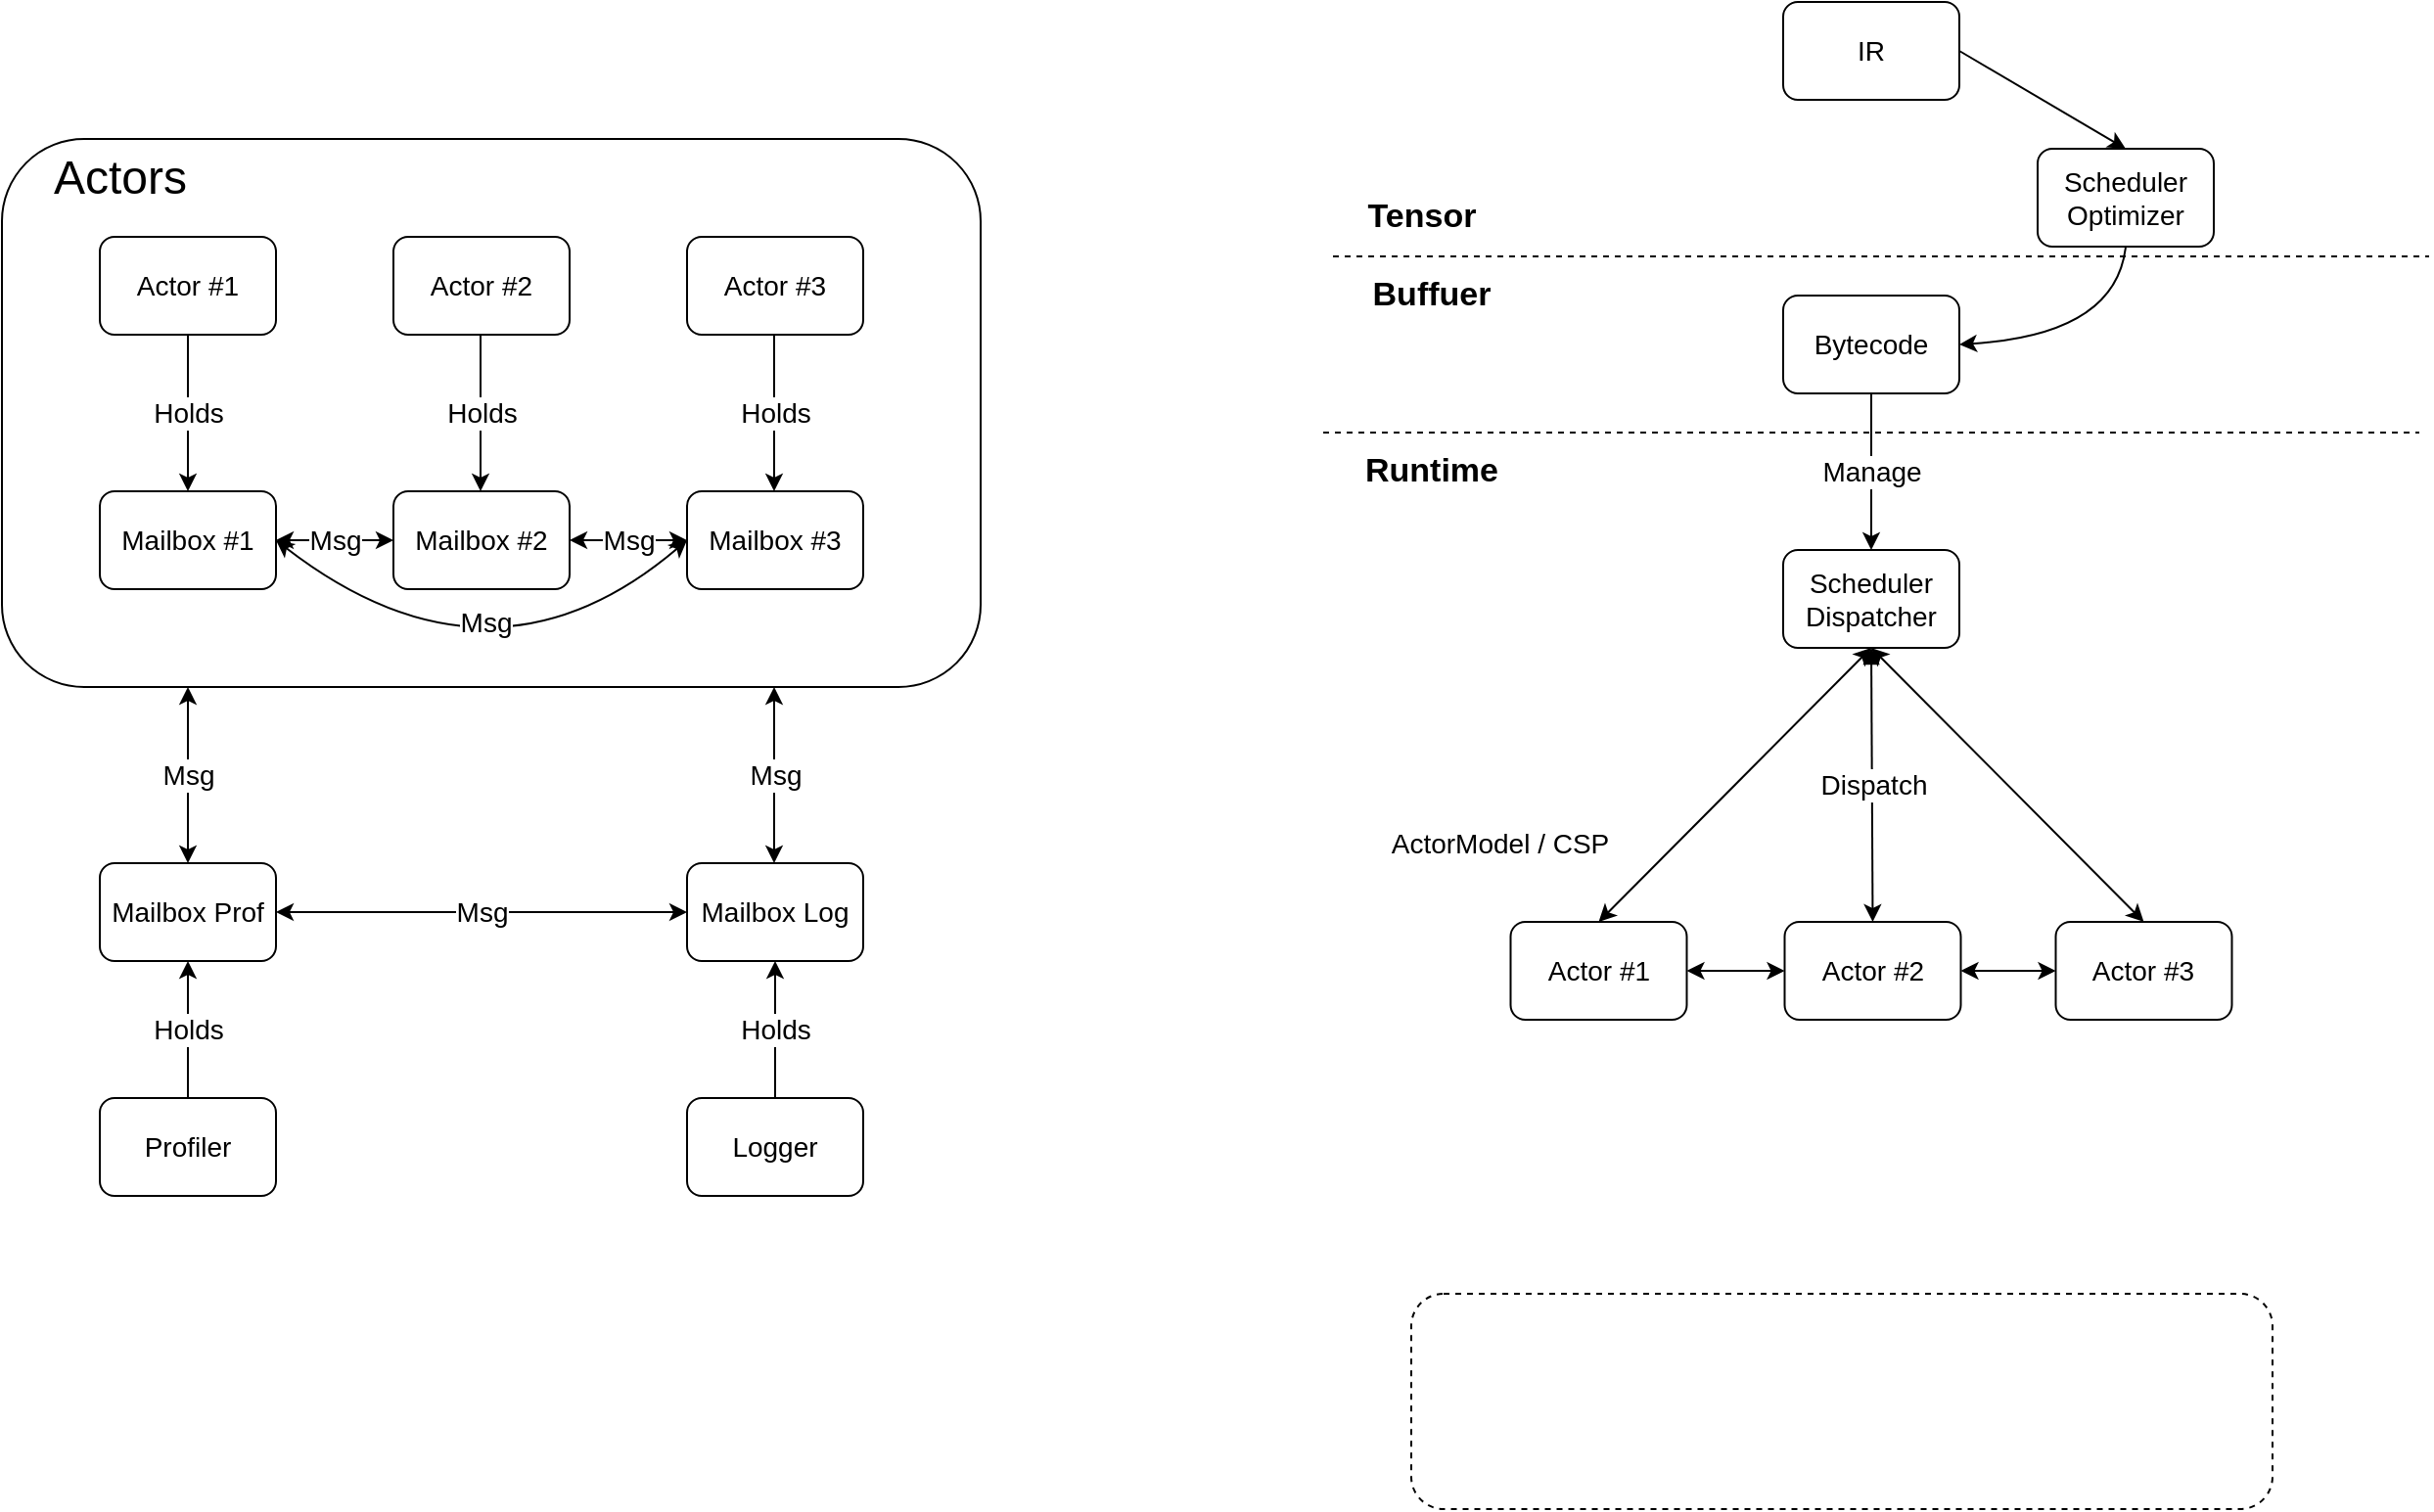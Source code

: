 <mxfile version="19.0.2" type="github" pages="2">
  <diagram id="C5RBs43oDa-KdzZeNtuy" name="flow">
    <mxGraphModel dx="1865" dy="675" grid="1" gridSize="10" guides="1" tooltips="1" connect="1" arrows="1" fold="1" page="1" pageScale="1" pageWidth="827" pageHeight="1169" math="0" shadow="0">
      <root>
        <mxCell id="WIyWlLk6GJQsqaUBKTNV-0" />
        <mxCell id="WIyWlLk6GJQsqaUBKTNV-1" parent="WIyWlLk6GJQsqaUBKTNV-0" />
        <mxCell id="vKvuOd5WfspxJ3sKfBwi-32" value="" style="rounded=1;whiteSpace=wrap;html=1;fillColor=#FFFFFF;" vertex="1" parent="WIyWlLk6GJQsqaUBKTNV-1">
          <mxGeometry x="-680" y="110" width="500" height="280" as="geometry" />
        </mxCell>
        <mxCell id="GxpNQqLrR4lgnH7dVVDZ-0" value="&lt;font style=&quot;font-size: 14px;&quot;&gt;IR&lt;/font&gt;" style="rounded=1;whiteSpace=wrap;html=1;" parent="WIyWlLk6GJQsqaUBKTNV-1" vertex="1">
          <mxGeometry x="230" y="40" width="90" height="50" as="geometry" />
        </mxCell>
        <mxCell id="GxpNQqLrR4lgnH7dVVDZ-2" value="&lt;font style=&quot;font-size: 14px;&quot;&gt;Bytecode&lt;/font&gt;" style="rounded=1;whiteSpace=wrap;html=1;" parent="WIyWlLk6GJQsqaUBKTNV-1" vertex="1">
          <mxGeometry x="230" y="190" width="90" height="50" as="geometry" />
        </mxCell>
        <mxCell id="GxpNQqLrR4lgnH7dVVDZ-5" value="" style="endArrow=none;dashed=1;html=1;" parent="WIyWlLk6GJQsqaUBKTNV-1" edge="1">
          <mxGeometry width="50" height="50" relative="1" as="geometry">
            <mxPoint x="-5" y="260" as="sourcePoint" />
            <mxPoint x="555" y="260" as="targetPoint" />
          </mxGeometry>
        </mxCell>
        <mxCell id="GxpNQqLrR4lgnH7dVVDZ-6" value="&lt;b&gt;&lt;font style=&quot;font-size: 17px;&quot;&gt;Runtime&lt;/font&gt;&lt;/b&gt;" style="text;html=1;align=center;verticalAlign=middle;resizable=0;points=[];autosize=1;strokeColor=none;fillColor=none;" parent="WIyWlLk6GJQsqaUBKTNV-1" vertex="1">
          <mxGeometry x="10" y="270" width="80" height="20" as="geometry" />
        </mxCell>
        <mxCell id="GxpNQqLrR4lgnH7dVVDZ-7" value="&lt;font style=&quot;font-size: 14px;&quot;&gt;Actor #1&lt;/font&gt;" style="rounded=1;whiteSpace=wrap;html=1;" parent="WIyWlLk6GJQsqaUBKTNV-1" vertex="1">
          <mxGeometry x="90.75" y="510" width="90" height="50" as="geometry" />
        </mxCell>
        <mxCell id="GxpNQqLrR4lgnH7dVVDZ-8" value="&lt;font style=&quot;font-size: 14px;&quot;&gt;Scheduler&lt;br&gt;Dispatcher&lt;/font&gt;" style="rounded=1;whiteSpace=wrap;html=1;" parent="WIyWlLk6GJQsqaUBKTNV-1" vertex="1">
          <mxGeometry x="230" y="320" width="90" height="50" as="geometry" />
        </mxCell>
        <mxCell id="GxpNQqLrR4lgnH7dVVDZ-9" value="&lt;font style=&quot;font-size: 14px;&quot;&gt;Actor #2&lt;/font&gt;" style="rounded=1;whiteSpace=wrap;html=1;" parent="WIyWlLk6GJQsqaUBKTNV-1" vertex="1">
          <mxGeometry x="230.75" y="510" width="90" height="50" as="geometry" />
        </mxCell>
        <mxCell id="GxpNQqLrR4lgnH7dVVDZ-10" value="&lt;font style=&quot;font-size: 14px;&quot;&gt;Actor #3&lt;/font&gt;" style="rounded=1;whiteSpace=wrap;html=1;" parent="WIyWlLk6GJQsqaUBKTNV-1" vertex="1">
          <mxGeometry x="369.25" y="510" width="90" height="50" as="geometry" />
        </mxCell>
        <mxCell id="GxpNQqLrR4lgnH7dVVDZ-16" value="" style="endArrow=classic;startArrow=classic;html=1;entryX=0;entryY=0.5;entryDx=0;entryDy=0;exitX=1;exitY=0.5;exitDx=0;exitDy=0;" parent="WIyWlLk6GJQsqaUBKTNV-1" source="GxpNQqLrR4lgnH7dVVDZ-7" target="GxpNQqLrR4lgnH7dVVDZ-9" edge="1">
          <mxGeometry width="50" height="50" relative="1" as="geometry">
            <mxPoint x="110.75" y="720" as="sourcePoint" />
            <mxPoint x="250.75" y="580" as="targetPoint" />
          </mxGeometry>
        </mxCell>
        <mxCell id="GxpNQqLrR4lgnH7dVVDZ-17" value="" style="endArrow=classic;startArrow=classic;html=1;entryX=0;entryY=0.5;entryDx=0;entryDy=0;exitX=1;exitY=0.5;exitDx=0;exitDy=0;" parent="WIyWlLk6GJQsqaUBKTNV-1" source="GxpNQqLrR4lgnH7dVVDZ-9" target="GxpNQqLrR4lgnH7dVVDZ-10" edge="1">
          <mxGeometry width="50" height="50" relative="1" as="geometry">
            <mxPoint x="200.75" y="720" as="sourcePoint" />
            <mxPoint x="340.75" y="580" as="targetPoint" />
          </mxGeometry>
        </mxCell>
        <mxCell id="mCp2D2DZsQye_z4wcUXH-2" value="" style="endArrow=classic;rounded=0;fontSize=16;entryX=0.5;entryY=0;entryDx=0;entryDy=0;exitX=0.5;exitY=1;exitDx=0;exitDy=0;labelBorderColor=none;html=1;verticalAlign=middle;startArrow=block;startFill=1;" parent="WIyWlLk6GJQsqaUBKTNV-1" source="GxpNQqLrR4lgnH7dVVDZ-8" target="GxpNQqLrR4lgnH7dVVDZ-9" edge="1">
          <mxGeometry relative="1" as="geometry">
            <mxPoint x="380" y="350" as="sourcePoint" />
            <mxPoint x="480" y="350" as="targetPoint" />
          </mxGeometry>
        </mxCell>
        <mxCell id="mCp2D2DZsQye_z4wcUXH-3" value="Dispatch" style="edgeLabel;resizable=0;html=1;align=center;verticalAlign=middle;fontSize=14;" parent="mCp2D2DZsQye_z4wcUXH-2" connectable="0" vertex="1">
          <mxGeometry relative="1" as="geometry" />
        </mxCell>
        <mxCell id="mCp2D2DZsQye_z4wcUXH-6" value="" style="endArrow=classic;startArrow=classic;html=1;entryX=0.5;entryY=0;entryDx=0;entryDy=0;exitX=0.5;exitY=1;exitDx=0;exitDy=0;" parent="WIyWlLk6GJQsqaUBKTNV-1" source="GxpNQqLrR4lgnH7dVVDZ-8" target="GxpNQqLrR4lgnH7dVVDZ-7" edge="1">
          <mxGeometry width="50" height="50" relative="1" as="geometry">
            <mxPoint x="365" y="400" as="sourcePoint" />
            <mxPoint x="413.5" y="400" as="targetPoint" />
            <Array as="points" />
          </mxGeometry>
        </mxCell>
        <mxCell id="mCp2D2DZsQye_z4wcUXH-7" value="" style="endArrow=classic;startArrow=classic;html=1;entryX=0.5;entryY=0;entryDx=0;entryDy=0;exitX=0.5;exitY=1;exitDx=0;exitDy=0;" parent="WIyWlLk6GJQsqaUBKTNV-1" source="GxpNQqLrR4lgnH7dVVDZ-8" target="GxpNQqLrR4lgnH7dVVDZ-10" edge="1">
          <mxGeometry width="50" height="50" relative="1" as="geometry">
            <mxPoint x="340" y="600" as="sourcePoint" />
            <mxPoint x="388.5" y="600" as="targetPoint" />
          </mxGeometry>
        </mxCell>
        <mxCell id="JdIXmPIAXFxYYO2-05fA-1" value="&lt;font style=&quot;font-size: 14px;&quot;&gt;Scheduler&lt;br&gt;Optimizer&lt;/font&gt;" style="rounded=1;whiteSpace=wrap;html=1;" parent="WIyWlLk6GJQsqaUBKTNV-1" vertex="1">
          <mxGeometry x="360" y="115" width="90" height="50" as="geometry" />
        </mxCell>
        <mxCell id="JdIXmPIAXFxYYO2-05fA-2" value="" style="curved=1;endArrow=classic;html=1;rounded=0;labelBorderColor=none;fontSize=16;fontColor=#99FFCC;exitX=1;exitY=0.5;exitDx=0;exitDy=0;entryX=0.5;entryY=0;entryDx=0;entryDy=0;" parent="WIyWlLk6GJQsqaUBKTNV-1" source="GxpNQqLrR4lgnH7dVVDZ-0" target="JdIXmPIAXFxYYO2-05fA-1" edge="1">
          <mxGeometry width="50" height="50" relative="1" as="geometry">
            <mxPoint x="400" y="360" as="sourcePoint" />
            <mxPoint x="450" y="310" as="targetPoint" />
          </mxGeometry>
        </mxCell>
        <mxCell id="JdIXmPIAXFxYYO2-05fA-4" value="" style="endArrow=classic;rounded=0;fontSize=16;labelBorderColor=none;html=1;verticalAlign=middle;startArrow=none;startFill=0;exitX=0.5;exitY=1;exitDx=0;exitDy=0;entryX=0.5;entryY=0;entryDx=0;entryDy=0;" parent="WIyWlLk6GJQsqaUBKTNV-1" source="A3YoOnqOYl5nuhbCR5Bo-2" target="A3YoOnqOYl5nuhbCR5Bo-5" edge="1">
          <mxGeometry relative="1" as="geometry">
            <mxPoint x="-150" y="110" as="sourcePoint" />
            <mxPoint x="560" y="250" as="targetPoint" />
            <Array as="points">
              <mxPoint x="-585" y="230" />
            </Array>
          </mxGeometry>
        </mxCell>
        <mxCell id="JdIXmPIAXFxYYO2-05fA-5" value="Holds" style="edgeLabel;resizable=0;html=1;align=center;verticalAlign=middle;fontSize=14;" parent="JdIXmPIAXFxYYO2-05fA-4" connectable="0" vertex="1">
          <mxGeometry relative="1" as="geometry" />
        </mxCell>
        <mxCell id="JdIXmPIAXFxYYO2-05fA-6" value="" style="curved=1;endArrow=classic;html=1;rounded=0;labelBorderColor=none;fontSize=16;fontColor=#99FFCC;exitX=0.5;exitY=1;exitDx=0;exitDy=0;entryX=1;entryY=0.5;entryDx=0;entryDy=0;" parent="WIyWlLk6GJQsqaUBKTNV-1" source="JdIXmPIAXFxYYO2-05fA-1" target="GxpNQqLrR4lgnH7dVVDZ-2" edge="1">
          <mxGeometry width="50" height="50" relative="1" as="geometry">
            <mxPoint x="520" y="165" as="sourcePoint" />
            <mxPoint x="605" y="215" as="targetPoint" />
            <Array as="points">
              <mxPoint x="400" y="210" />
            </Array>
          </mxGeometry>
        </mxCell>
        <mxCell id="JdIXmPIAXFxYYO2-05fA-7" value="" style="endArrow=classic;rounded=0;fontSize=16;exitX=0.5;exitY=1;exitDx=0;exitDy=0;labelBorderColor=none;html=1;verticalAlign=middle;startArrow=none;startFill=0;entryX=0.5;entryY=0;entryDx=0;entryDy=0;" parent="WIyWlLk6GJQsqaUBKTNV-1" source="GxpNQqLrR4lgnH7dVVDZ-2" target="GxpNQqLrR4lgnH7dVVDZ-8" edge="1">
          <mxGeometry relative="1" as="geometry">
            <mxPoint x="274.5" y="250" as="sourcePoint" />
            <mxPoint x="275" y="350" as="targetPoint" />
          </mxGeometry>
        </mxCell>
        <mxCell id="JdIXmPIAXFxYYO2-05fA-8" value="Manage" style="edgeLabel;resizable=0;html=1;align=center;verticalAlign=middle;fontSize=14;" parent="JdIXmPIAXFxYYO2-05fA-7" connectable="0" vertex="1">
          <mxGeometry relative="1" as="geometry" />
        </mxCell>
        <mxCell id="JdIXmPIAXFxYYO2-05fA-11" value="" style="rounded=1;whiteSpace=wrap;html=1;fontSize=14;fontColor=#99FFCC;fillColor=none;dashed=1;shadow=0;sketch=0;glass=0;" parent="WIyWlLk6GJQsqaUBKTNV-1" vertex="1">
          <mxGeometry x="40" y="700" width="440" height="110" as="geometry" />
        </mxCell>
        <mxCell id="JdIXmPIAXFxYYO2-05fA-12" value="ActorModel / CSP" style="text;html=1;align=center;verticalAlign=middle;resizable=0;points=[];autosize=1;strokeColor=none;fillColor=none;fontSize=14;fontColor=#000000;" parent="WIyWlLk6GJQsqaUBKTNV-1" vertex="1">
          <mxGeometry x="20" y="460" width="130" height="20" as="geometry" />
        </mxCell>
        <mxCell id="JdIXmPIAXFxYYO2-05fA-13" value="" style="endArrow=none;dashed=1;html=1;" parent="WIyWlLk6GJQsqaUBKTNV-1" edge="1">
          <mxGeometry width="50" height="50" relative="1" as="geometry">
            <mxPoint y="170" as="sourcePoint" />
            <mxPoint x="560" y="170" as="targetPoint" />
          </mxGeometry>
        </mxCell>
        <mxCell id="JdIXmPIAXFxYYO2-05fA-14" value="&lt;b&gt;&lt;font style=&quot;font-size: 17px;&quot;&gt;Buffuer&lt;/font&gt;&lt;/b&gt;" style="text;html=1;align=center;verticalAlign=middle;resizable=0;points=[];autosize=1;strokeColor=none;fillColor=none;" parent="WIyWlLk6GJQsqaUBKTNV-1" vertex="1">
          <mxGeometry x="10" y="180" width="80" height="20" as="geometry" />
        </mxCell>
        <mxCell id="JdIXmPIAXFxYYO2-05fA-15" value="&lt;b&gt;&lt;font style=&quot;font-size: 17px;&quot;&gt;Tensor&lt;br&gt;&lt;/font&gt;&lt;/b&gt;" style="text;html=1;align=center;verticalAlign=middle;resizable=0;points=[];autosize=1;strokeColor=none;fillColor=none;" parent="WIyWlLk6GJQsqaUBKTNV-1" vertex="1">
          <mxGeometry x="10" y="140" width="70" height="20" as="geometry" />
        </mxCell>
        <mxCell id="A3YoOnqOYl5nuhbCR5Bo-2" value="&lt;font style=&quot;font-size: 14px;&quot;&gt;Actor #1&lt;/font&gt;" style="rounded=1;whiteSpace=wrap;html=1;" vertex="1" parent="WIyWlLk6GJQsqaUBKTNV-1">
          <mxGeometry x="-630" y="160" width="90" height="50" as="geometry" />
        </mxCell>
        <mxCell id="A3YoOnqOYl5nuhbCR5Bo-3" value="&lt;font style=&quot;font-size: 14px;&quot;&gt;Actor #2&lt;/font&gt;" style="rounded=1;whiteSpace=wrap;html=1;" vertex="1" parent="WIyWlLk6GJQsqaUBKTNV-1">
          <mxGeometry x="-480" y="160" width="90" height="50" as="geometry" />
        </mxCell>
        <mxCell id="A3YoOnqOYl5nuhbCR5Bo-4" value="&lt;font style=&quot;font-size: 14px;&quot;&gt;Actor #3&lt;/font&gt;" style="rounded=1;whiteSpace=wrap;html=1;" vertex="1" parent="WIyWlLk6GJQsqaUBKTNV-1">
          <mxGeometry x="-330" y="160" width="90" height="50" as="geometry" />
        </mxCell>
        <mxCell id="A3YoOnqOYl5nuhbCR5Bo-5" value="&lt;font style=&quot;font-size: 14px;&quot;&gt;Mailbox #1&lt;/font&gt;" style="rounded=1;whiteSpace=wrap;html=1;" vertex="1" parent="WIyWlLk6GJQsqaUBKTNV-1">
          <mxGeometry x="-630" y="290" width="90" height="50" as="geometry" />
        </mxCell>
        <mxCell id="A3YoOnqOYl5nuhbCR5Bo-6" value="&lt;font style=&quot;font-size: 14px;&quot;&gt;Mailbox #2&lt;/font&gt;" style="rounded=1;whiteSpace=wrap;html=1;" vertex="1" parent="WIyWlLk6GJQsqaUBKTNV-1">
          <mxGeometry x="-480" y="290" width="90" height="50" as="geometry" />
        </mxCell>
        <mxCell id="A3YoOnqOYl5nuhbCR5Bo-7" value="&lt;font style=&quot;font-size: 14px;&quot;&gt;Mailbox #3&lt;/font&gt;" style="rounded=1;whiteSpace=wrap;html=1;" vertex="1" parent="WIyWlLk6GJQsqaUBKTNV-1">
          <mxGeometry x="-330" y="290" width="90" height="50" as="geometry" />
        </mxCell>
        <mxCell id="A3YoOnqOYl5nuhbCR5Bo-15" value="" style="endArrow=classic;rounded=0;fontSize=16;labelBorderColor=none;html=1;verticalAlign=middle;startArrow=none;startFill=0;exitX=0.5;exitY=1;exitDx=0;exitDy=0;entryX=0.5;entryY=0;entryDx=0;entryDy=0;" edge="1" parent="WIyWlLk6GJQsqaUBKTNV-1">
          <mxGeometry relative="1" as="geometry">
            <mxPoint x="-435.5" y="210" as="sourcePoint" />
            <mxPoint x="-435.5" y="290" as="targetPoint" />
            <Array as="points">
              <mxPoint x="-435.5" y="230" />
            </Array>
          </mxGeometry>
        </mxCell>
        <mxCell id="A3YoOnqOYl5nuhbCR5Bo-16" value="Holds" style="edgeLabel;resizable=0;html=1;align=center;verticalAlign=middle;fontSize=14;" connectable="0" vertex="1" parent="A3YoOnqOYl5nuhbCR5Bo-15">
          <mxGeometry relative="1" as="geometry" />
        </mxCell>
        <mxCell id="A3YoOnqOYl5nuhbCR5Bo-17" value="" style="endArrow=classic;rounded=0;fontSize=16;labelBorderColor=none;html=1;verticalAlign=middle;startArrow=none;startFill=0;exitX=0.5;exitY=1;exitDx=0;exitDy=0;entryX=0.5;entryY=0;entryDx=0;entryDy=0;" edge="1" parent="WIyWlLk6GJQsqaUBKTNV-1">
          <mxGeometry relative="1" as="geometry">
            <mxPoint x="-285.5" y="210" as="sourcePoint" />
            <mxPoint x="-285.5" y="290" as="targetPoint" />
            <Array as="points">
              <mxPoint x="-285.5" y="230" />
            </Array>
          </mxGeometry>
        </mxCell>
        <mxCell id="A3YoOnqOYl5nuhbCR5Bo-18" value="Holds" style="edgeLabel;resizable=0;html=1;align=center;verticalAlign=middle;fontSize=14;" connectable="0" vertex="1" parent="A3YoOnqOYl5nuhbCR5Bo-17">
          <mxGeometry relative="1" as="geometry" />
        </mxCell>
        <mxCell id="vKvuOd5WfspxJ3sKfBwi-0" value="" style="endArrow=classic;rounded=0;fontSize=16;labelBorderColor=none;html=1;verticalAlign=middle;startArrow=classic;startFill=1;exitX=0;exitY=0.5;exitDx=0;exitDy=0;entryX=1;entryY=0.5;entryDx=0;entryDy=0;" edge="1" parent="WIyWlLk6GJQsqaUBKTNV-1" source="A3YoOnqOYl5nuhbCR5Bo-6" target="A3YoOnqOYl5nuhbCR5Bo-5">
          <mxGeometry relative="1" as="geometry">
            <mxPoint x="-500" y="370" as="sourcePoint" />
            <mxPoint x="-500" y="450" as="targetPoint" />
            <Array as="points" />
          </mxGeometry>
        </mxCell>
        <mxCell id="vKvuOd5WfspxJ3sKfBwi-1" value="Msg" style="edgeLabel;resizable=0;html=1;align=center;verticalAlign=middle;fontSize=14;" connectable="0" vertex="1" parent="vKvuOd5WfspxJ3sKfBwi-0">
          <mxGeometry relative="1" as="geometry" />
        </mxCell>
        <mxCell id="vKvuOd5WfspxJ3sKfBwi-3" value="" style="endArrow=classic;rounded=0;fontSize=16;labelBorderColor=none;html=1;verticalAlign=middle;startArrow=classic;startFill=1;exitX=0;exitY=0.5;exitDx=0;exitDy=0;entryX=1;entryY=0.5;entryDx=0;entryDy=0;" edge="1" parent="WIyWlLk6GJQsqaUBKTNV-1" source="A3YoOnqOYl5nuhbCR5Bo-7" target="A3YoOnqOYl5nuhbCR5Bo-6">
          <mxGeometry relative="1" as="geometry">
            <mxPoint x="-470" y="325" as="sourcePoint" />
            <mxPoint x="-530" y="325" as="targetPoint" />
            <Array as="points" />
          </mxGeometry>
        </mxCell>
        <mxCell id="vKvuOd5WfspxJ3sKfBwi-4" value="Msg" style="edgeLabel;resizable=0;html=1;align=center;verticalAlign=middle;fontSize=14;" connectable="0" vertex="1" parent="vKvuOd5WfspxJ3sKfBwi-3">
          <mxGeometry relative="1" as="geometry" />
        </mxCell>
        <mxCell id="vKvuOd5WfspxJ3sKfBwi-6" value="" style="endArrow=classic;fontSize=16;labelBorderColor=none;html=1;verticalAlign=middle;startArrow=classic;startFill=1;entryX=1;entryY=0.5;entryDx=0;entryDy=0;curved=1;exitX=0;exitY=0.5;exitDx=0;exitDy=0;" edge="1" parent="WIyWlLk6GJQsqaUBKTNV-1" source="A3YoOnqOYl5nuhbCR5Bo-7" target="A3YoOnqOYl5nuhbCR5Bo-5">
          <mxGeometry relative="1" as="geometry">
            <mxPoint x="-350" y="390" as="sourcePoint" />
            <mxPoint x="-520" y="335" as="targetPoint" />
            <Array as="points">
              <mxPoint x="-430" y="400" />
            </Array>
          </mxGeometry>
        </mxCell>
        <mxCell id="vKvuOd5WfspxJ3sKfBwi-8" value="&lt;font style=&quot;font-size: 14px;&quot;&gt;Profiler&lt;/font&gt;" style="rounded=1;whiteSpace=wrap;html=1;" vertex="1" parent="WIyWlLk6GJQsqaUBKTNV-1">
          <mxGeometry x="-630" y="600" width="90" height="50" as="geometry" />
        </mxCell>
        <mxCell id="vKvuOd5WfspxJ3sKfBwi-9" value="&lt;font style=&quot;font-size: 14px;&quot;&gt;Mailbox Prof&lt;/font&gt;" style="rounded=1;whiteSpace=wrap;html=1;" vertex="1" parent="WIyWlLk6GJQsqaUBKTNV-1">
          <mxGeometry x="-630" y="480" width="90" height="50" as="geometry" />
        </mxCell>
        <mxCell id="vKvuOd5WfspxJ3sKfBwi-10" value="&lt;font style=&quot;font-size: 14px;&quot;&gt;Logger&lt;/font&gt;" style="rounded=1;whiteSpace=wrap;html=1;" vertex="1" parent="WIyWlLk6GJQsqaUBKTNV-1">
          <mxGeometry x="-330" y="600" width="90" height="50" as="geometry" />
        </mxCell>
        <mxCell id="vKvuOd5WfspxJ3sKfBwi-11" value="&lt;font style=&quot;font-size: 14px;&quot;&gt;Mailbox Log&lt;/font&gt;" style="rounded=1;whiteSpace=wrap;html=1;" vertex="1" parent="WIyWlLk6GJQsqaUBKTNV-1">
          <mxGeometry x="-330" y="480" width="90" height="50" as="geometry" />
        </mxCell>
        <mxCell id="vKvuOd5WfspxJ3sKfBwi-25" value="" style="endArrow=classic;rounded=0;fontSize=16;labelBorderColor=none;html=1;verticalAlign=middle;startArrow=none;startFill=0;exitX=0.5;exitY=0;exitDx=0;exitDy=0;entryX=0.5;entryY=1;entryDx=0;entryDy=0;" edge="1" parent="WIyWlLk6GJQsqaUBKTNV-1" source="vKvuOd5WfspxJ3sKfBwi-8" target="vKvuOd5WfspxJ3sKfBwi-9">
          <mxGeometry relative="1" as="geometry">
            <mxPoint x="-481" y="520" as="sourcePoint" />
            <mxPoint x="-481" y="600" as="targetPoint" />
            <Array as="points" />
          </mxGeometry>
        </mxCell>
        <mxCell id="vKvuOd5WfspxJ3sKfBwi-26" value="Holds" style="edgeLabel;resizable=0;html=1;align=center;verticalAlign=middle;fontSize=14;" connectable="0" vertex="1" parent="vKvuOd5WfspxJ3sKfBwi-25">
          <mxGeometry relative="1" as="geometry" />
        </mxCell>
        <mxCell id="vKvuOd5WfspxJ3sKfBwi-27" value="" style="endArrow=classic;rounded=0;fontSize=16;labelBorderColor=none;html=1;verticalAlign=middle;startArrow=none;startFill=0;exitX=0.5;exitY=0;exitDx=0;exitDy=0;entryX=0.5;entryY=1;entryDx=0;entryDy=0;" edge="1" parent="WIyWlLk6GJQsqaUBKTNV-1" source="vKvuOd5WfspxJ3sKfBwi-10" target="vKvuOd5WfspxJ3sKfBwi-11">
          <mxGeometry relative="1" as="geometry">
            <mxPoint x="-170" y="510" as="sourcePoint" />
            <mxPoint x="-170" y="590" as="targetPoint" />
            <Array as="points" />
          </mxGeometry>
        </mxCell>
        <mxCell id="vKvuOd5WfspxJ3sKfBwi-28" value="Holds" style="edgeLabel;resizable=0;html=1;align=center;verticalAlign=middle;fontSize=14;" connectable="0" vertex="1" parent="vKvuOd5WfspxJ3sKfBwi-27">
          <mxGeometry relative="1" as="geometry" />
        </mxCell>
        <mxCell id="vKvuOd5WfspxJ3sKfBwi-33" value="Msg" style="edgeLabel;resizable=0;html=1;align=center;verticalAlign=middle;fontSize=14;" connectable="0" vertex="1" parent="WIyWlLk6GJQsqaUBKTNV-1">
          <mxGeometry x="-340" y="330" as="geometry">
            <mxPoint x="-93" y="27" as="offset" />
          </mxGeometry>
        </mxCell>
        <mxCell id="vKvuOd5WfspxJ3sKfBwi-34" value="&lt;font style=&quot;font-size: 24px;&quot;&gt;Actors&lt;/font&gt;" style="text;html=1;align=center;verticalAlign=middle;resizable=0;points=[];autosize=1;strokeColor=none;fillColor=none;" vertex="1" parent="WIyWlLk6GJQsqaUBKTNV-1">
          <mxGeometry x="-660" y="120" width="80" height="20" as="geometry" />
        </mxCell>
        <mxCell id="vKvuOd5WfspxJ3sKfBwi-35" value="" style="endArrow=classic;rounded=0;fontSize=16;labelBorderColor=none;html=1;verticalAlign=middle;startArrow=classic;startFill=1;exitX=0.5;exitY=0;exitDx=0;exitDy=0;" edge="1" parent="WIyWlLk6GJQsqaUBKTNV-1" source="vKvuOd5WfspxJ3sKfBwi-9">
          <mxGeometry relative="1" as="geometry">
            <mxPoint x="-450" y="480" as="sourcePoint" />
            <mxPoint x="-585" y="390" as="targetPoint" />
            <Array as="points" />
          </mxGeometry>
        </mxCell>
        <mxCell id="vKvuOd5WfspxJ3sKfBwi-36" value="Msg" style="edgeLabel;resizable=0;html=1;align=center;verticalAlign=middle;fontSize=14;" connectable="0" vertex="1" parent="vKvuOd5WfspxJ3sKfBwi-35">
          <mxGeometry relative="1" as="geometry" />
        </mxCell>
        <mxCell id="vKvuOd5WfspxJ3sKfBwi-37" value="" style="endArrow=classic;rounded=0;fontSize=16;labelBorderColor=none;html=1;verticalAlign=middle;startArrow=classic;startFill=1;exitX=0;exitY=0.5;exitDx=0;exitDy=0;entryX=1;entryY=0.5;entryDx=0;entryDy=0;" edge="1" parent="WIyWlLk6GJQsqaUBKTNV-1" source="vKvuOd5WfspxJ3sKfBwi-11" target="vKvuOd5WfspxJ3sKfBwi-9">
          <mxGeometry relative="1" as="geometry">
            <mxPoint x="-413" y="504.5" as="sourcePoint" />
            <mxPoint x="-473" y="504.5" as="targetPoint" />
            <Array as="points" />
          </mxGeometry>
        </mxCell>
        <mxCell id="vKvuOd5WfspxJ3sKfBwi-38" value="Msg" style="edgeLabel;resizable=0;html=1;align=center;verticalAlign=middle;fontSize=14;" connectable="0" vertex="1" parent="vKvuOd5WfspxJ3sKfBwi-37">
          <mxGeometry relative="1" as="geometry" />
        </mxCell>
        <mxCell id="vKvuOd5WfspxJ3sKfBwi-39" value="" style="endArrow=classic;rounded=0;fontSize=16;labelBorderColor=none;html=1;verticalAlign=middle;startArrow=classic;startFill=1;exitX=0.5;exitY=0;exitDx=0;exitDy=0;" edge="1" parent="WIyWlLk6GJQsqaUBKTNV-1">
          <mxGeometry relative="1" as="geometry">
            <mxPoint x="-285.5" y="480" as="sourcePoint" />
            <mxPoint x="-285.5" y="390" as="targetPoint" />
            <Array as="points" />
          </mxGeometry>
        </mxCell>
        <mxCell id="vKvuOd5WfspxJ3sKfBwi-40" value="Msg" style="edgeLabel;resizable=0;html=1;align=center;verticalAlign=middle;fontSize=14;" connectable="0" vertex="1" parent="vKvuOd5WfspxJ3sKfBwi-39">
          <mxGeometry relative="1" as="geometry" />
        </mxCell>
      </root>
    </mxGraphModel>
  </diagram>
  <diagram id="soVk92ZErdhQjfOdM-VE" name="quadrant">
    <mxGraphModel dx="1038" dy="675" grid="1" gridSize="10" guides="1" tooltips="1" connect="1" arrows="1" fold="1" page="1" pageScale="1" pageWidth="827" pageHeight="1169" math="0" shadow="0">
      <root>
        <mxCell id="0" />
        <mxCell id="1" parent="0" />
        <mxCell id="UeynZ63uCsjoUwef6pp8-1" value="" style="endArrow=classic;html=1;exitX=0.5;exitY=1;exitDx=0;exitDy=0;" parent="1" edge="1">
          <mxGeometry width="50" height="50" relative="1" as="geometry">
            <mxPoint x="159" y="320" as="sourcePoint" />
            <mxPoint x="640" y="320" as="targetPoint" />
            <Array as="points" />
          </mxGeometry>
        </mxCell>
        <mxCell id="UeynZ63uCsjoUwef6pp8-2" value="" style="endArrow=classic;html=1;" parent="1" edge="1">
          <mxGeometry width="50" height="50" relative="1" as="geometry">
            <mxPoint x="400" y="520" as="sourcePoint" />
            <mxPoint x="400" y="120" as="targetPoint" />
            <Array as="points" />
          </mxGeometry>
        </mxCell>
        <mxCell id="UeynZ63uCsjoUwef6pp8-3" value="&lt;b&gt;&lt;font style=&quot;font-size: 19px;&quot;&gt;TroubleShooting&lt;/font&gt;&lt;/b&gt;" style="text;html=1;align=center;verticalAlign=middle;resizable=0;points=[];autosize=1;strokeColor=none;fillColor=none;fontSize=17;" parent="1" vertex="1">
          <mxGeometry x="10" y="280" width="170" height="30" as="geometry" />
        </mxCell>
        <mxCell id="UeynZ63uCsjoUwef6pp8-4" value="&lt;font style=&quot;font-size: 16px;&quot;&gt;Hard&lt;/font&gt;" style="text;html=1;align=center;verticalAlign=middle;resizable=0;points=[];autosize=1;strokeColor=none;fillColor=none;fontSize=19;" parent="1" vertex="1">
          <mxGeometry x="130" y="325" width="50" height="30" as="geometry" />
        </mxCell>
        <mxCell id="UeynZ63uCsjoUwef6pp8-5" value="&lt;font style=&quot;font-size: 16px;&quot;&gt;Easy&lt;/font&gt;" style="text;html=1;align=center;verticalAlign=middle;resizable=0;points=[];autosize=1;strokeColor=none;fillColor=none;fontSize=19;" parent="1" vertex="1">
          <mxGeometry x="610" y="325" width="50" height="30" as="geometry" />
        </mxCell>
        <mxCell id="UeynZ63uCsjoUwef6pp8-6" value="&lt;font style=&quot;font-size: 16px;&quot;&gt;High&lt;/font&gt;" style="text;html=1;align=center;verticalAlign=middle;resizable=0;points=[];autosize=1;strokeColor=none;fillColor=none;fontSize=19;" parent="1" vertex="1">
          <mxGeometry x="405" y="100" width="50" height="30" as="geometry" />
        </mxCell>
        <mxCell id="UeynZ63uCsjoUwef6pp8-7" value="&lt;font style=&quot;font-size: 16px;&quot;&gt;Low&lt;br&gt;&lt;/font&gt;" style="text;html=1;align=center;verticalAlign=middle;resizable=0;points=[];autosize=1;strokeColor=none;fillColor=none;fontSize=19;" parent="1" vertex="1">
          <mxGeometry x="410" y="500" width="40" height="30" as="geometry" />
        </mxCell>
        <mxCell id="UeynZ63uCsjoUwef6pp8-8" value="Threads &amp;amp; Locks" style="text;html=1;align=center;verticalAlign=middle;resizable=0;points=[];autosize=1;strokeColor=none;fillColor=none;fontSize=16;" parent="1" vertex="1">
          <mxGeometry x="130" y="450" width="140" height="20" as="geometry" />
        </mxCell>
        <mxCell id="UeynZ63uCsjoUwef6pp8-9" value="Transactional Memory" style="text;html=1;align=center;verticalAlign=middle;resizable=0;points=[];autosize=1;strokeColor=none;fillColor=none;fontSize=16;" parent="1" vertex="1">
          <mxGeometry x="530" y="200" width="170" height="20" as="geometry" />
        </mxCell>
        <mxCell id="UeynZ63uCsjoUwef6pp8-10" value="Actor Model" style="text;html=1;align=center;verticalAlign=middle;resizable=0;points=[];autosize=1;strokeColor=none;fillColor=none;fontSize=16;rotation=0;" parent="1" vertex="1">
          <mxGeometry x="530" y="260" width="100" height="20" as="geometry" />
        </mxCell>
        <mxCell id="UeynZ63uCsjoUwef6pp8-11" value="MapReduce" style="text;html=1;align=center;verticalAlign=middle;resizable=0;points=[];autosize=1;strokeColor=none;fillColor=none;fontSize=16;" parent="1" vertex="1">
          <mxGeometry x="200" y="350" width="100" height="20" as="geometry" />
        </mxCell>
        <mxCell id="UeynZ63uCsjoUwef6pp8-12" value="Event-driven Model" style="text;html=1;align=center;verticalAlign=middle;resizable=0;points=[];autosize=1;strokeColor=none;fillColor=none;fontSize=16;" parent="1" vertex="1">
          <mxGeometry x="420" y="410" width="150" height="20" as="geometry" />
        </mxCell>
        <mxCell id="UeynZ63uCsjoUwef6pp8-13" value="Grid Computing" style="text;html=1;align=center;verticalAlign=middle;resizable=0;points=[];autosize=1;strokeColor=none;fillColor=none;fontSize=16;" parent="1" vertex="1">
          <mxGeometry x="220" y="200" width="130" height="20" as="geometry" />
        </mxCell>
        <mxCell id="UeynZ63uCsjoUwef6pp8-14" value="CSP" style="text;html=1;align=center;verticalAlign=middle;resizable=0;points=[];autosize=1;strokeColor=none;fillColor=none;fontSize=16;" parent="1" vertex="1">
          <mxGeometry x="520" y="460" width="50" height="20" as="geometry" />
        </mxCell>
        <mxCell id="UeynZ63uCsjoUwef6pp8-15" value="Structured Concurrency" style="text;html=1;align=center;verticalAlign=middle;resizable=0;points=[];autosize=1;strokeColor=none;fillColor=none;fontSize=16;" parent="1" vertex="1">
          <mxGeometry x="355" y="170" width="180" height="20" as="geometry" />
        </mxCell>
        <mxCell id="UeynZ63uCsjoUwef6pp8-16" value="Async-io &amp;amp; Future" style="text;html=1;align=center;verticalAlign=middle;resizable=0;points=[];autosize=1;strokeColor=none;fillColor=none;fontSize=16;" parent="1" vertex="1">
          <mxGeometry x="355" y="345" width="140" height="20" as="geometry" />
        </mxCell>
        <mxCell id="cV-ll6Z-VPOYGcU5f_6I-1" value="&lt;b&gt;&lt;font style=&quot;font-size: 19px;&quot;&gt;Realiztion Difficulty&lt;/font&gt;&lt;/b&gt;" style="text;html=1;align=center;verticalAlign=middle;resizable=0;points=[];autosize=1;strokeColor=none;fillColor=none;fontSize=17;" parent="1" vertex="1">
          <mxGeometry x="205" y="100" width="190" height="30" as="geometry" />
        </mxCell>
        <mxCell id="cV-ll6Z-VPOYGcU5f_6I-2" value="" style="shape=waypoint;sketch=0;fillStyle=solid;size=6;pointerEvents=1;points=[];fillColor=none;resizable=0;rotatable=0;perimeter=centerPerimeter;snapToPoint=1;fontSize=16;" parent="1" vertex="1">
          <mxGeometry x="555" y="230" width="40" height="40" as="geometry" />
        </mxCell>
        <mxCell id="cV-ll6Z-VPOYGcU5f_6I-3" value="" style="shape=waypoint;sketch=0;fillStyle=solid;size=6;pointerEvents=1;points=[];fillColor=none;resizable=0;rotatable=0;perimeter=centerPerimeter;snapToPoint=1;fontSize=16;" parent="1" vertex="1">
          <mxGeometry x="420" y="140" width="40" height="40" as="geometry" />
        </mxCell>
        <mxCell id="cV-ll6Z-VPOYGcU5f_6I-4" value="" style="shape=waypoint;sketch=0;fillStyle=solid;size=6;pointerEvents=1;points=[];fillColor=none;resizable=0;rotatable=0;perimeter=centerPerimeter;snapToPoint=1;fontSize=16;" parent="1" vertex="1">
          <mxGeometry x="260" y="170" width="40" height="40" as="geometry" />
        </mxCell>
        <mxCell id="cV-ll6Z-VPOYGcU5f_6I-5" value="" style="shape=waypoint;sketch=0;fillStyle=solid;size=6;pointerEvents=1;points=[];fillColor=none;resizable=0;rotatable=0;perimeter=centerPerimeter;snapToPoint=1;fontSize=16;" parent="1" vertex="1">
          <mxGeometry x="230" y="325" width="40" height="40" as="geometry" />
        </mxCell>
        <mxCell id="cV-ll6Z-VPOYGcU5f_6I-6" value="" style="shape=waypoint;sketch=0;fillStyle=solid;size=6;pointerEvents=1;points=[];fillColor=none;resizable=0;rotatable=0;perimeter=centerPerimeter;snapToPoint=1;fontSize=16;" parent="1" vertex="1">
          <mxGeometry x="180" y="420" width="40" height="40" as="geometry" />
        </mxCell>
        <mxCell id="cV-ll6Z-VPOYGcU5f_6I-9" value="" style="shape=waypoint;sketch=0;fillStyle=solid;size=6;pointerEvents=1;points=[];fillColor=none;resizable=0;rotatable=0;perimeter=centerPerimeter;snapToPoint=1;fontSize=16;" parent="1" vertex="1">
          <mxGeometry x="590" y="170" width="40" height="40" as="geometry" />
        </mxCell>
        <mxCell id="cV-ll6Z-VPOYGcU5f_6I-12" value="" style="shape=waypoint;sketch=0;fillStyle=solid;size=6;pointerEvents=1;points=[];fillColor=none;resizable=0;rotatable=0;perimeter=centerPerimeter;snapToPoint=1;fontSize=16;" parent="1" vertex="1">
          <mxGeometry x="405" y="320" width="40" height="40" as="geometry" />
        </mxCell>
        <mxCell id="cV-ll6Z-VPOYGcU5f_6I-13" value="" style="shape=waypoint;sketch=0;fillStyle=solid;size=6;pointerEvents=1;points=[];fillColor=none;resizable=0;rotatable=0;perimeter=centerPerimeter;snapToPoint=1;fontSize=16;" parent="1" vertex="1">
          <mxGeometry x="470" y="380" width="40" height="40" as="geometry" />
        </mxCell>
        <mxCell id="cV-ll6Z-VPOYGcU5f_6I-14" value="" style="shape=waypoint;sketch=0;fillStyle=solid;size=6;pointerEvents=1;points=[];fillColor=none;resizable=0;rotatable=0;perimeter=centerPerimeter;snapToPoint=1;fontSize=16;" parent="1" vertex="1">
          <mxGeometry x="520" y="430" width="40" height="40" as="geometry" />
        </mxCell>
      </root>
    </mxGraphModel>
  </diagram>
</mxfile>
